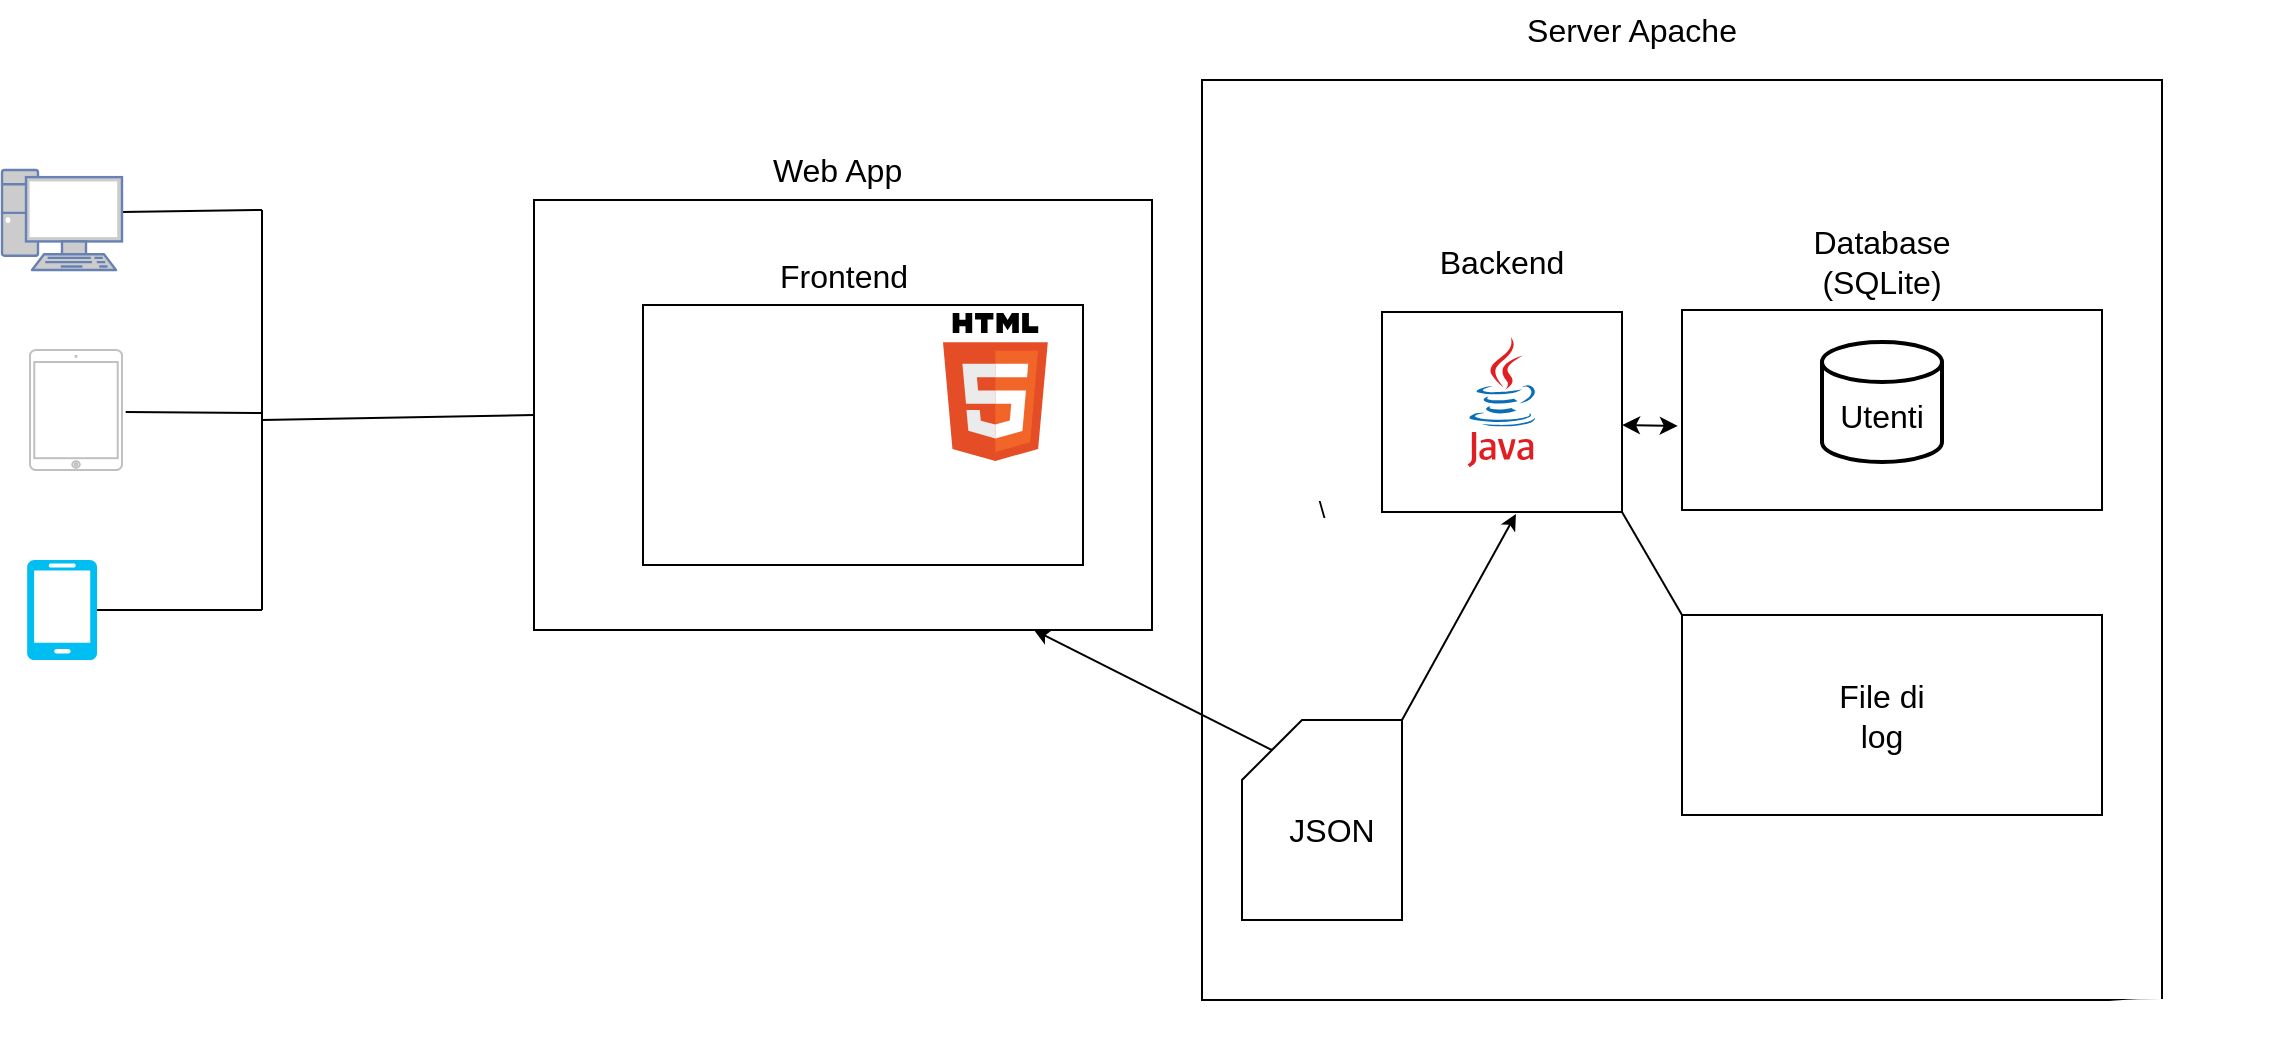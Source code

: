 <mxfile version="17.4.6" type="google"><diagram id="8xoybG82uumU4mm6LkeP" name="Page-1"><mxGraphModel grid="1" page="1" gridSize="10" guides="1" tooltips="1" connect="1" arrows="1" fold="1" pageScale="1" pageWidth="1169" pageHeight="827" math="0" shadow="0"><root><mxCell id="0"/><mxCell id="1" parent="0"/><mxCell id="orLyAe7fFiQDQzoc7sLy-1" value="" style="rounded=0;whiteSpace=wrap;html=1;" vertex="1" parent="1"><mxGeometry x="330.5" y="262.5" width="220" height="130" as="geometry"/></mxCell><mxCell id="orLyAe7fFiQDQzoc7sLy-3" value="&lt;font style=&quot;font-size: 16px&quot;&gt;Frontend&lt;/font&gt;" style="text;html=1;strokeColor=none;fillColor=none;align=center;verticalAlign=middle;whiteSpace=wrap;rounded=0;" vertex="1" parent="1"><mxGeometry x="400.5" y="232.5" width="60" height="30" as="geometry"/></mxCell><mxCell id="orLyAe7fFiQDQzoc7sLy-6" value="" style="rounded=0;whiteSpace=wrap;html=1;" vertex="1" parent="1"><mxGeometry x="850" y="265" width="210" height="100" as="geometry"/></mxCell><mxCell id="orLyAe7fFiQDQzoc7sLy-8" value="Utenti" style="text;html=1;strokeColor=none;fillColor=none;align=center;verticalAlign=middle;whiteSpace=wrap;rounded=0;fontSize=16;" vertex="1" parent="1"><mxGeometry x="920" y="302.5" width="60" height="30" as="geometry"/></mxCell><mxCell id="orLyAe7fFiQDQzoc7sLy-9" value="Database&lt;br&gt;(SQLite)" style="text;html=1;strokeColor=none;fillColor=none;align=center;verticalAlign=middle;whiteSpace=wrap;rounded=0;fontSize=16;" vertex="1" parent="1"><mxGeometry x="920" y="226" width="60" height="30" as="geometry"/></mxCell><mxCell id="orLyAe7fFiQDQzoc7sLy-10" value="" style="rounded=0;whiteSpace=wrap;html=1;fontSize=16;" vertex="1" parent="1"><mxGeometry x="700" y="266" width="120" height="100" as="geometry"/></mxCell><mxCell id="orLyAe7fFiQDQzoc7sLy-13" value="" style="shape=card;whiteSpace=wrap;html=1;fontSize=16;" vertex="1" parent="1"><mxGeometry x="630" y="470" width="80" height="100" as="geometry"/></mxCell><mxCell id="orLyAe7fFiQDQzoc7sLy-14" value="json" style="text;html=1;strokeColor=none;fillColor=none;align=center;verticalAlign=middle;whiteSpace=wrap;rounded=0;fontSize=16;" vertex="1" parent="1"><mxGeometry x="640" y="505" width="60" height="30" as="geometry"/></mxCell><mxCell id="orLyAe7fFiQDQzoc7sLy-17" value="" style="endArrow=classic;html=1;rounded=0;fontSize=16;endSize=5;exitX=0;exitY=0;exitDx=15;exitDy=15;exitPerimeter=0;entryX=0.809;entryY=1;entryDx=0;entryDy=0;entryPerimeter=0;" edge="1" parent="1" source="orLyAe7fFiQDQzoc7sLy-13" target="BnWw6dhIxDr6E6745YVY-12"><mxGeometry width="50" height="50" relative="1" as="geometry"><mxPoint x="530" y="394" as="sourcePoint"/><mxPoint x="520" y="414" as="targetPoint"/></mxGeometry></mxCell><mxCell id="orLyAe7fFiQDQzoc7sLy-18" value="" style="endArrow=classic;html=1;rounded=0;fontSize=16;endSize=5;entryX=0.558;entryY=1.01;entryDx=0;entryDy=0;entryPerimeter=0;exitX=1;exitY=0;exitDx=0;exitDy=0;exitPerimeter=0;" edge="1" parent="1" source="orLyAe7fFiQDQzoc7sLy-13" target="orLyAe7fFiQDQzoc7sLy-10"><mxGeometry width="50" height="50" relative="1" as="geometry"><mxPoint x="600" y="440" as="sourcePoint"/><mxPoint x="650" y="390" as="targetPoint"/></mxGeometry></mxCell><mxCell id="BnWw6dhIxDr6E6745YVY-1" value="Backend" style="text;html=1;strokeColor=none;fillColor=none;align=center;verticalAlign=middle;whiteSpace=wrap;rounded=0;fontSize=16;" vertex="1" parent="1"><mxGeometry x="730" y="226" width="60" height="30" as="geometry"/></mxCell><mxCell id="BnWw6dhIxDr6E6745YVY-2" value="" style="endArrow=none;html=1;rounded=0;fontSize=16;endSize=5;" edge="1" parent="1"><mxGeometry width="50" height="50" relative="1" as="geometry"><mxPoint x="140" y="415" as="sourcePoint"/><mxPoint x="140" y="215" as="targetPoint"/></mxGeometry></mxCell><mxCell id="BnWw6dhIxDr6E6745YVY-3" value="" style="endArrow=none;html=1;rounded=0;fontSize=16;endSize=5;" edge="1" parent="1"><mxGeometry width="50" height="50" relative="1" as="geometry"><mxPoint x="56" y="415" as="sourcePoint"/><mxPoint x="140" y="415" as="targetPoint"/></mxGeometry></mxCell><mxCell id="BnWw6dhIxDr6E6745YVY-5" value="" style="endArrow=none;html=1;rounded=0;fontSize=16;endSize=5;" edge="1" parent="1"><mxGeometry width="50" height="50" relative="1" as="geometry"><mxPoint x="70" y="216" as="sourcePoint"/><mxPoint x="140" y="215" as="targetPoint"/></mxGeometry></mxCell><mxCell id="BnWw6dhIxDr6E6745YVY-6" value="" style="fontColor=#0066CC;verticalAlign=top;verticalLabelPosition=bottom;labelPosition=center;align=center;html=1;outlineConnect=0;fillColor=#CCCCCC;strokeColor=#6881B3;gradientColor=none;gradientDirection=north;strokeWidth=2;shape=mxgraph.networks.pc;fontSize=16;" vertex="1" parent="1"><mxGeometry x="10" y="195" width="60" height="50" as="geometry"/></mxCell><mxCell id="BnWw6dhIxDr6E6745YVY-7" value="" style="html=1;verticalLabelPosition=bottom;labelBackgroundColor=#ffffff;verticalAlign=top;shadow=0;dashed=0;strokeWidth=1;shape=mxgraph.ios7.misc.ipad7inch;strokeColor=#c0c0c0;fontSize=16;" vertex="1" parent="1"><mxGeometry x="24" y="285" width="46" height="60" as="geometry"/></mxCell><mxCell id="BnWw6dhIxDr6E6745YVY-8" value="" style="verticalLabelPosition=bottom;html=1;verticalAlign=top;align=center;strokeColor=none;fillColor=#00BEF2;shape=mxgraph.azure.mobile;pointerEvents=1;fontSize=16;" vertex="1" parent="1"><mxGeometry x="22.5" y="390" width="35" height="50" as="geometry"/></mxCell><mxCell id="BnWw6dhIxDr6E6745YVY-10" value="" style="endArrow=none;html=1;rounded=0;fontSize=16;endSize=5;exitX=1.04;exitY=0.517;exitDx=0;exitDy=0;exitPerimeter=0;" edge="1" parent="1" source="BnWw6dhIxDr6E6745YVY-7"><mxGeometry width="50" height="50" relative="1" as="geometry"><mxPoint x="150" y="347.5" as="sourcePoint"/><mxPoint x="140" y="316.5" as="targetPoint"/></mxGeometry></mxCell><mxCell id="BnWw6dhIxDr6E6745YVY-12" value="" style="rounded=0;whiteSpace=wrap;html=1;shadow=0;fontSize=16;strokeColor=#000000;fillColor=none;gradientColor=#ffffff;" vertex="1" parent="1"><mxGeometry x="276" y="210" width="309" height="215" as="geometry"/></mxCell><mxCell id="BnWw6dhIxDr6E6745YVY-13" value="Web App&amp;nbsp;" style="text;html=1;strokeColor=none;fillColor=none;align=center;verticalAlign=middle;whiteSpace=wrap;rounded=0;shadow=0;fontSize=16;" vertex="1" parent="1"><mxGeometry x="379.5" y="180" width="100" height="30" as="geometry"/></mxCell><mxCell id="BnWw6dhIxDr6E6745YVY-15" value="" style="shape=image;html=1;verticalAlign=top;verticalLabelPosition=bottom;labelBackgroundColor=#ffffff;imageAspect=0;aspect=fixed;image=https://cdn1.iconfinder.com/data/icons/hawcons/32/699766-icon-12-file-css-128.png;shadow=0;fontSize=16;strokeColor=#000000;fillColor=none;gradientColor=#ffffff;" vertex="1" parent="1"><mxGeometry x="400.5" y="262.5" width="78" height="78" as="geometry"/></mxCell><mxCell id="BnWw6dhIxDr6E6745YVY-16" value="" style="shape=image;html=1;verticalAlign=top;verticalLabelPosition=bottom;labelBackgroundColor=#ffffff;imageAspect=0;aspect=fixed;image=https://cdn1.iconfinder.com/data/icons/unicons-line-vol-5/24/react-128.png;shadow=0;fontSize=16;strokeColor=#000000;fillColor=none;gradientColor=#ffffff;" vertex="1" parent="1"><mxGeometry x="342.5" y="272.5" width="58" height="58" as="geometry"/></mxCell><mxCell id="BnWw6dhIxDr6E6745YVY-17" value="" style="dashed=0;outlineConnect=0;html=1;align=center;labelPosition=center;verticalLabelPosition=bottom;verticalAlign=top;shape=mxgraph.weblogos.html5;shadow=0;fontSize=16;strokeColor=#000000;fillColor=none;gradientColor=#ffffff;" vertex="1" parent="1"><mxGeometry x="480.5" y="266.5" width="52.4" height="74" as="geometry"/></mxCell><mxCell id="BnWw6dhIxDr6E6745YVY-18" value="" style="shape=image;html=1;verticalAlign=top;verticalLabelPosition=bottom;labelBackgroundColor=#ffffff;imageAspect=0;aspect=fixed;image=https://cdn4.iconfinder.com/data/icons/scripting-and-programming-languages/512/js-128.png;shadow=0;fontSize=16;strokeColor=#000000;fillColor=none;gradientColor=#ffffff;" vertex="1" parent="1"><mxGeometry x="410.5" y="340.5" width="38" height="38" as="geometry"/></mxCell><mxCell id="BnWw6dhIxDr6E6745YVY-20" value="" style="dashed=0;outlineConnect=0;html=1;align=center;labelPosition=center;verticalLabelPosition=bottom;verticalAlign=top;shape=mxgraph.weblogos.java;shadow=0;fontSize=16;strokeColor=#000000;fillColor=none;gradientColor=#ffffff;" vertex="1" parent="1"><mxGeometry x="742.8" y="278.5" width="34.4" height="65" as="geometry"/></mxCell><mxCell id="BnWw6dhIxDr6E6745YVY-21" value="" style="strokeWidth=2;html=1;shape=mxgraph.flowchart.database;whiteSpace=wrap;shadow=0;fontSize=16;fillColor=none;gradientColor=#ffffff;" vertex="1" parent="1"><mxGeometry x="920" y="281" width="60" height="60" as="geometry"/></mxCell><mxCell id="7xEW6RKK_5soQgcm2qBe-6" value="" style="rounded=0;whiteSpace=wrap;html=1;fillColor=none;" vertex="1" parent="1"><mxGeometry x="610" y="150" width="480" height="460" as="geometry"/></mxCell><mxCell id="7xEW6RKK_5soQgcm2qBe-7" value="&lt;font style=&quot;font-size: 16px&quot;&gt;Server Apache&lt;/font&gt;" style="text;html=1;strokeColor=none;fillColor=none;align=center;verticalAlign=middle;whiteSpace=wrap;rounded=0;" vertex="1" parent="1"><mxGeometry x="770" y="110" width="110" height="30" as="geometry"/></mxCell><mxCell id="-4Dcom9rt30dQ9TxXSzr-1" value="&lt;font style=&quot;font-size: 16px&quot;&gt;JSON&lt;/font&gt;" style="rounded=0;whiteSpace=wrap;html=1;strokeColor=#FFFFFF;" vertex="1" parent="1"><mxGeometry x="650" y="500" width="50" height="50" as="geometry"/></mxCell><mxCell id="-4Dcom9rt30dQ9TxXSzr-3" value="" style="endArrow=classic;startArrow=classic;html=1;rounded=0;fontSize=16;entryX=-0.01;entryY=0.58;entryDx=0;entryDy=0;entryPerimeter=0;" edge="1" parent="1" target="orLyAe7fFiQDQzoc7sLy-6"><mxGeometry width="50" height="50" relative="1" as="geometry"><mxPoint x="820" y="322.5" as="sourcePoint"/><mxPoint x="870" y="272.5" as="targetPoint"/></mxGeometry></mxCell><mxCell id="-BmcDhyXkeXaQGm-m-4Q-1" value="" style="ellipse;whiteSpace=wrap;html=1;strokeColor=#FFFFFF;" vertex="1" parent="1"><mxGeometry x="1030" y="610" width="120" height="20" as="geometry"/></mxCell><mxCell id="kedMqMCyhKS3EhMTDden-1" value="" style="rounded=0;whiteSpace=wrap;html=1;" vertex="1" parent="1"><mxGeometry x="850" y="417.5" width="210" height="100" as="geometry"/></mxCell><mxCell id="kedMqMCyhKS3EhMTDden-5" value="\" style="text;html=1;strokeColor=none;fillColor=none;align=center;verticalAlign=middle;whiteSpace=wrap;rounded=0;" vertex="1" parent="1"><mxGeometry x="640" y="350" width="60" height="30" as="geometry"/></mxCell><mxCell id="kedMqMCyhKS3EhMTDden-6" value="File di log" style="text;html=1;strokeColor=none;fillColor=none;align=center;verticalAlign=middle;whiteSpace=wrap;rounded=0;fontSize=16;" vertex="1" parent="1"><mxGeometry x="920" y="452.5" width="60" height="30" as="geometry"/></mxCell><mxCell id="kedMqMCyhKS3EhMTDden-7" value="" style="endArrow=none;html=1;rounded=0;entryX=1;entryY=1;entryDx=0;entryDy=0;exitX=0;exitY=0;exitDx=0;exitDy=0;" edge="1" parent="1" source="kedMqMCyhKS3EhMTDden-1" target="orLyAe7fFiQDQzoc7sLy-10"><mxGeometry width="50" height="50" relative="1" as="geometry"><mxPoint x="777.2" y="470" as="sourcePoint"/><mxPoint x="827.2" y="420" as="targetPoint"/></mxGeometry></mxCell><mxCell id="kedMqMCyhKS3EhMTDden-8" value="" style="endArrow=none;html=1;rounded=0;entryX=0;entryY=0.5;entryDx=0;entryDy=0;" edge="1" parent="1" target="BnWw6dhIxDr6E6745YVY-12"><mxGeometry width="50" height="50" relative="1" as="geometry"><mxPoint x="140" y="320" as="sourcePoint"/><mxPoint x="440" y="350" as="targetPoint"/></mxGeometry></mxCell></root></mxGraphModel></diagram></mxfile>